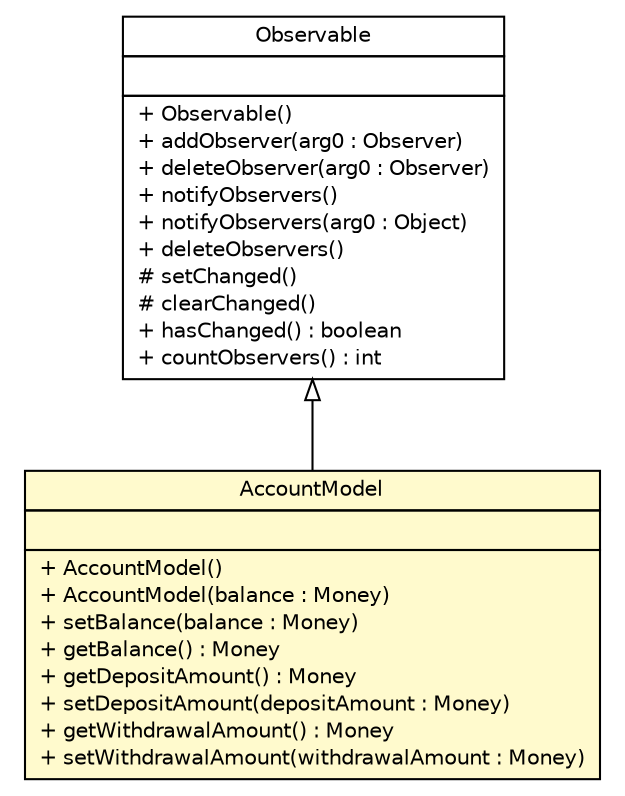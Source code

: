 #!/usr/local/bin/dot
#
# Class diagram 
# Generated by UMLGraph version R5_6 (http://www.umlgraph.org/)
#

digraph G {
	edge [fontname="Helvetica",fontsize=10,labelfontname="Helvetica",labelfontsize=10];
	node [fontname="Helvetica",fontsize=10,shape=plaintext];
	nodesep=0.25;
	ranksep=0.5;
	// sorcer.account.provider.ui.mvc.AccountModel
	c80566 [label=<<table title="sorcer.account.provider.ui.mvc.AccountModel" border="0" cellborder="1" cellspacing="0" cellpadding="2" port="p" bgcolor="lemonChiffon" href="./AccountModel.html">
		<tr><td><table border="0" cellspacing="0" cellpadding="1">
<tr><td align="center" balign="center"> AccountModel </td></tr>
		</table></td></tr>
		<tr><td><table border="0" cellspacing="0" cellpadding="1">
<tr><td align="left" balign="left">  </td></tr>
		</table></td></tr>
		<tr><td><table border="0" cellspacing="0" cellpadding="1">
<tr><td align="left" balign="left"> + AccountModel() </td></tr>
<tr><td align="left" balign="left"> + AccountModel(balance : Money) </td></tr>
<tr><td align="left" balign="left"> + setBalance(balance : Money) </td></tr>
<tr><td align="left" balign="left"> + getBalance() : Money </td></tr>
<tr><td align="left" balign="left"> + getDepositAmount() : Money </td></tr>
<tr><td align="left" balign="left"> + setDepositAmount(depositAmount : Money) </td></tr>
<tr><td align="left" balign="left"> + getWithdrawalAmount() : Money </td></tr>
<tr><td align="left" balign="left"> + setWithdrawalAmount(withdrawalAmount : Money) </td></tr>
		</table></td></tr>
		</table>>, URL="./AccountModel.html", fontname="Helvetica", fontcolor="black", fontsize=10.0];
	//sorcer.account.provider.ui.mvc.AccountModel extends java.util.Observable
	c80573:p -> c80566:p [dir=back,arrowtail=empty];
	// java.util.Observable
	c80573 [label=<<table title="java.util.Observable" border="0" cellborder="1" cellspacing="0" cellpadding="2" port="p" href="http://docs.oracle.com/javase/7/docs/api/java/util/Observable.html">
		<tr><td><table border="0" cellspacing="0" cellpadding="1">
<tr><td align="center" balign="center"> Observable </td></tr>
		</table></td></tr>
		<tr><td><table border="0" cellspacing="0" cellpadding="1">
<tr><td align="left" balign="left">  </td></tr>
		</table></td></tr>
		<tr><td><table border="0" cellspacing="0" cellpadding="1">
<tr><td align="left" balign="left"> + Observable() </td></tr>
<tr><td align="left" balign="left"> + addObserver(arg0 : Observer) </td></tr>
<tr><td align="left" balign="left"> + deleteObserver(arg0 : Observer) </td></tr>
<tr><td align="left" balign="left"> + notifyObservers() </td></tr>
<tr><td align="left" balign="left"> + notifyObservers(arg0 : Object) </td></tr>
<tr><td align="left" balign="left"> + deleteObservers() </td></tr>
<tr><td align="left" balign="left"> # setChanged() </td></tr>
<tr><td align="left" balign="left"> # clearChanged() </td></tr>
<tr><td align="left" balign="left"> + hasChanged() : boolean </td></tr>
<tr><td align="left" balign="left"> + countObservers() : int </td></tr>
		</table></td></tr>
		</table>>, URL="http://docs.oracle.com/javase/7/docs/api/java/util/Observable.html", fontname="Helvetica", fontcolor="black", fontsize=10.0];
}

